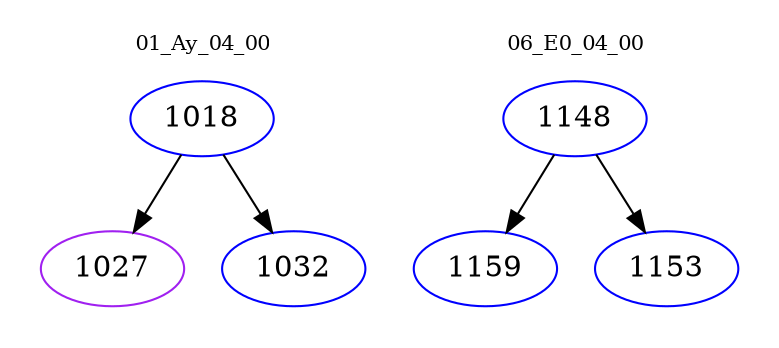 digraph{
subgraph cluster_0 {
color = white
label = "01_Ay_04_00";
fontsize=10;
T0_1018 [label="1018", color="blue"]
T0_1018 -> T0_1027 [color="black"]
T0_1027 [label="1027", color="purple"]
T0_1018 -> T0_1032 [color="black"]
T0_1032 [label="1032", color="blue"]
}
subgraph cluster_1 {
color = white
label = "06_E0_04_00";
fontsize=10;
T1_1148 [label="1148", color="blue"]
T1_1148 -> T1_1159 [color="black"]
T1_1159 [label="1159", color="blue"]
T1_1148 -> T1_1153 [color="black"]
T1_1153 [label="1153", color="blue"]
}
}
